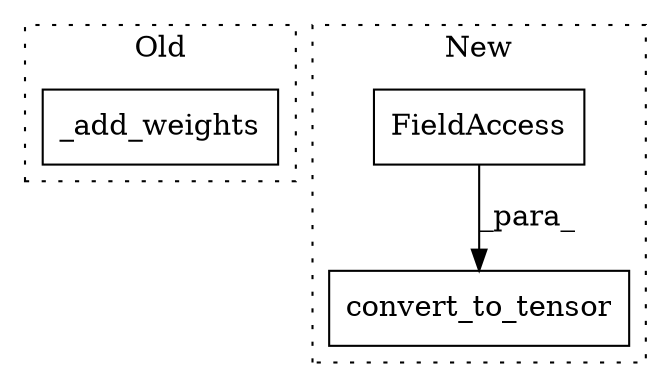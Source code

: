 digraph G {
subgraph cluster0 {
1 [label="_add_weights" a="32" s="1955,1986" l="13,1" shape="box"];
label = "Old";
style="dotted";
}
subgraph cluster1 {
2 [label="convert_to_tensor" a="32" s="2698,2768" l="18,1" shape="box"];
3 [label="FieldAccess" a="22" s="2757" l="11" shape="box"];
label = "New";
style="dotted";
}
3 -> 2 [label="_para_"];
}